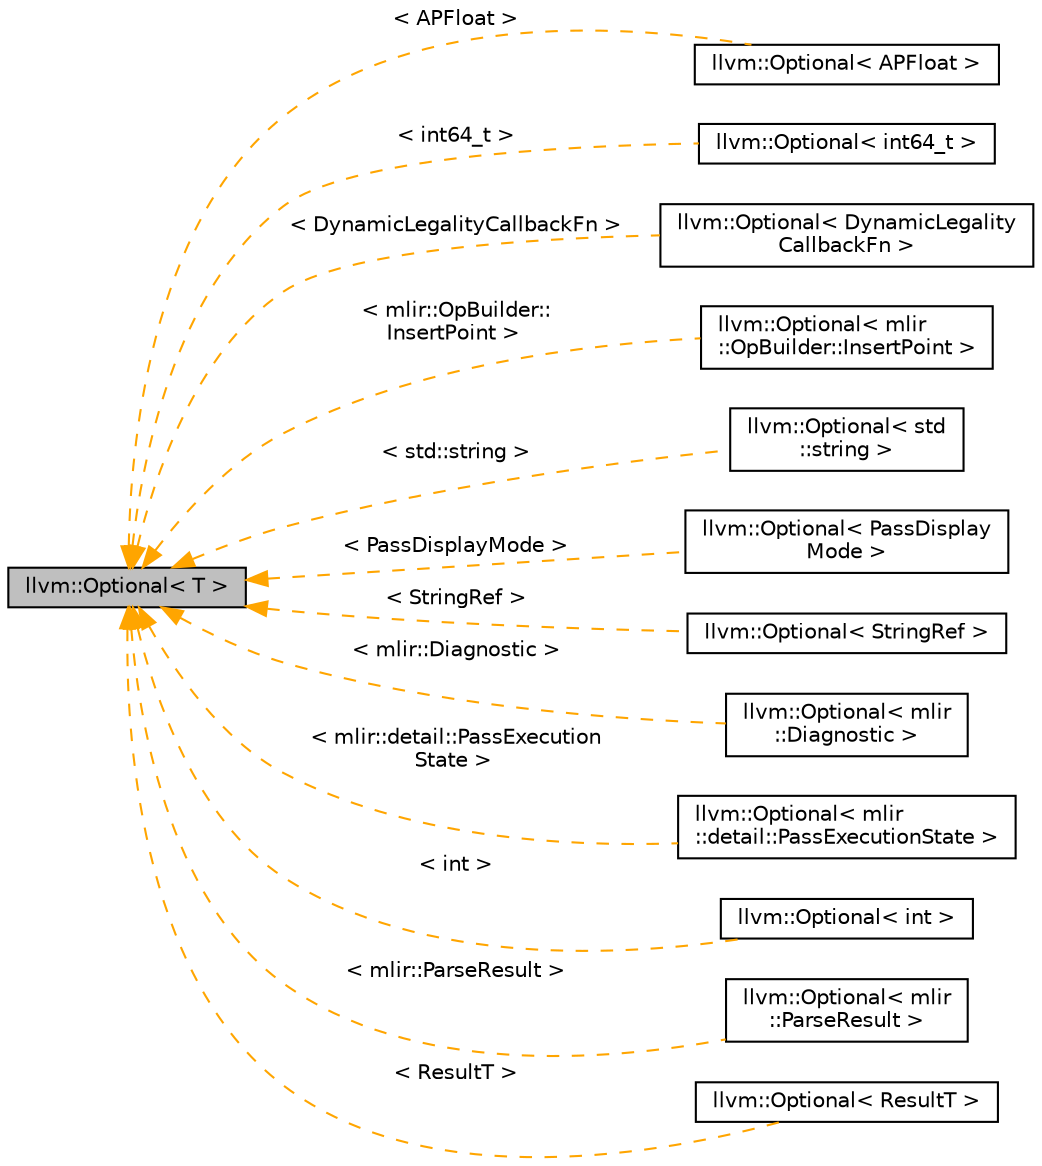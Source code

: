 digraph "llvm::Optional&lt; T &gt;"
{
  bgcolor="transparent";
  edge [fontname="Helvetica",fontsize="10",labelfontname="Helvetica",labelfontsize="10"];
  node [fontname="Helvetica",fontsize="10",shape=record];
  rankdir="LR";
  Node0 [label="llvm::Optional\< T \>",height=0.2,width=0.4,color="black", fillcolor="grey75", style="filled", fontcolor="black"];
  Node0 -> Node1 [dir="back",color="orange",fontsize="10",style="dashed",label=" \< APFloat \>" ,fontname="Helvetica"];
  Node1 [label="llvm::Optional\< APFloat \>",height=0.2,width=0.4,color="black",URL="$classllvm_1_1Optional.html"];
  Node0 -> Node2 [dir="back",color="orange",fontsize="10",style="dashed",label=" \< int64_t \>" ,fontname="Helvetica"];
  Node2 [label="llvm::Optional\< int64_t \>",height=0.2,width=0.4,color="black",URL="$classllvm_1_1Optional.html"];
  Node0 -> Node3 [dir="back",color="orange",fontsize="10",style="dashed",label=" \< DynamicLegalityCallbackFn \>" ,fontname="Helvetica"];
  Node3 [label="llvm::Optional\< DynamicLegality\lCallbackFn \>",height=0.2,width=0.4,color="black",URL="$classllvm_1_1Optional.html"];
  Node0 -> Node4 [dir="back",color="orange",fontsize="10",style="dashed",label=" \< mlir::OpBuilder::\lInsertPoint \>" ,fontname="Helvetica"];
  Node4 [label="llvm::Optional\< mlir\l::OpBuilder::InsertPoint \>",height=0.2,width=0.4,color="black",URL="$classllvm_1_1Optional.html"];
  Node0 -> Node5 [dir="back",color="orange",fontsize="10",style="dashed",label=" \< std::string \>" ,fontname="Helvetica"];
  Node5 [label="llvm::Optional\< std\l::string \>",height=0.2,width=0.4,color="black",URL="$classllvm_1_1Optional.html"];
  Node0 -> Node6 [dir="back",color="orange",fontsize="10",style="dashed",label=" \< PassDisplayMode \>" ,fontname="Helvetica"];
  Node6 [label="llvm::Optional\< PassDisplay\lMode \>",height=0.2,width=0.4,color="black",URL="$classllvm_1_1Optional.html"];
  Node0 -> Node7 [dir="back",color="orange",fontsize="10",style="dashed",label=" \< StringRef \>" ,fontname="Helvetica"];
  Node7 [label="llvm::Optional\< StringRef \>",height=0.2,width=0.4,color="black",URL="$classllvm_1_1Optional.html"];
  Node0 -> Node8 [dir="back",color="orange",fontsize="10",style="dashed",label=" \< mlir::Diagnostic \>" ,fontname="Helvetica"];
  Node8 [label="llvm::Optional\< mlir\l::Diagnostic \>",height=0.2,width=0.4,color="black",URL="$classllvm_1_1Optional.html"];
  Node0 -> Node9 [dir="back",color="orange",fontsize="10",style="dashed",label=" \< mlir::detail::PassExecution\lState \>" ,fontname="Helvetica"];
  Node9 [label="llvm::Optional\< mlir\l::detail::PassExecutionState \>",height=0.2,width=0.4,color="black",URL="$classllvm_1_1Optional.html"];
  Node0 -> Node10 [dir="back",color="orange",fontsize="10",style="dashed",label=" \< int \>" ,fontname="Helvetica"];
  Node10 [label="llvm::Optional\< int \>",height=0.2,width=0.4,color="black",URL="$classllvm_1_1Optional.html"];
  Node0 -> Node11 [dir="back",color="orange",fontsize="10",style="dashed",label=" \< mlir::ParseResult \>" ,fontname="Helvetica"];
  Node11 [label="llvm::Optional\< mlir\l::ParseResult \>",height=0.2,width=0.4,color="black",URL="$classllvm_1_1Optional.html"];
  Node0 -> Node12 [dir="back",color="orange",fontsize="10",style="dashed",label=" \< ResultT \>" ,fontname="Helvetica"];
  Node12 [label="llvm::Optional\< ResultT \>",height=0.2,width=0.4,color="black",URL="$classllvm_1_1Optional.html"];
}

